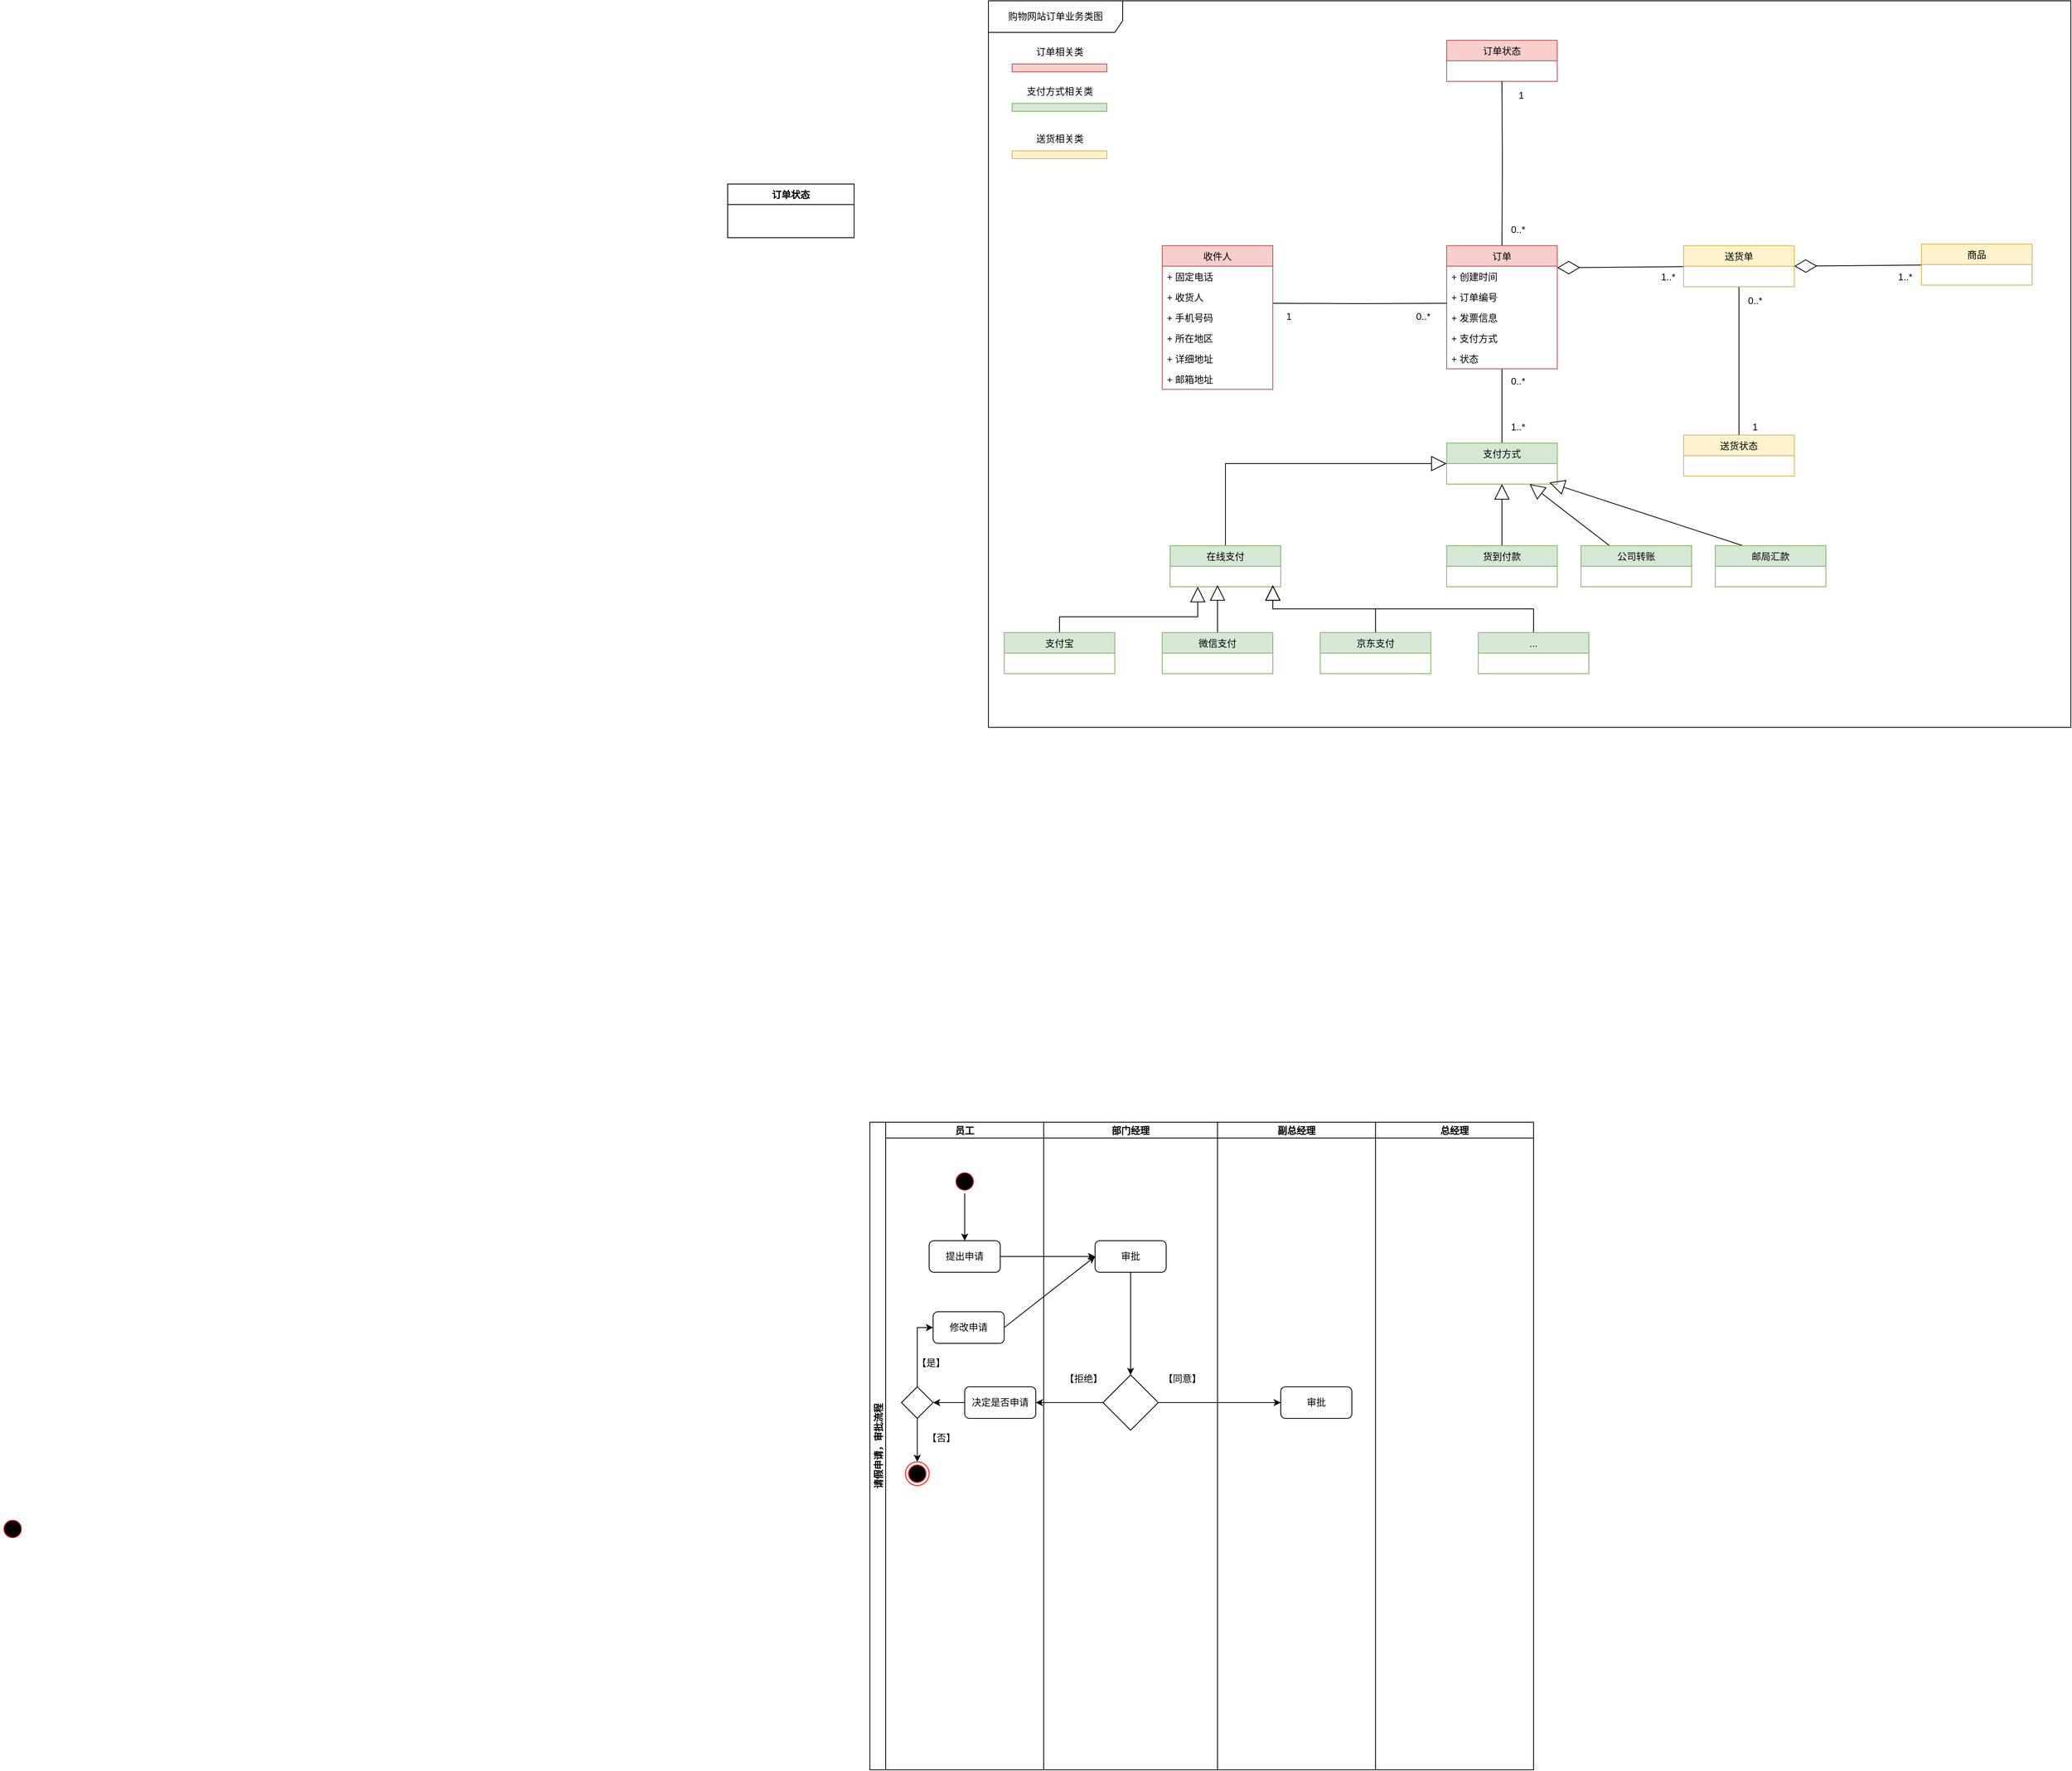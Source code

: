 <mxfile version="24.1.0" type="device">
  <diagram name="第 1 页" id="zRFeQZLbWUV8IuuXwQ8T">
    <mxGraphModel dx="3728" dy="1162" grid="1" gridSize="10" guides="1" tooltips="1" connect="1" arrows="1" fold="1" page="1" pageScale="1" pageWidth="827" pageHeight="1169" math="0" shadow="0">
      <root>
        <mxCell id="0" />
        <mxCell id="1" parent="0" />
        <mxCell id="hW-1sT3CEzoyaFXoh7Na-1" value="订单状态" style="swimlane;fontStyle=0;childLayout=stackLayout;horizontal=1;startSize=26;fillColor=#f8cecc;horizontalStack=0;resizeParent=1;resizeParentMax=0;resizeLast=0;collapsible=1;marginBottom=0;strokeColor=#b85450;" parent="1" vertex="1">
          <mxGeometry x="330" y="110" width="140" height="52" as="geometry">
            <mxRectangle x="330" y="110" width="80" height="26" as="alternateBounds" />
          </mxGeometry>
        </mxCell>
        <mxCell id="hW-1sT3CEzoyaFXoh7Na-2" style="edgeStyle=orthogonalEdgeStyle;rounded=0;orthogonalLoop=1;jettySize=auto;html=1;entryX=0.5;entryY=1;entryDx=0;entryDy=0;endArrow=none;endFill=0;" parent="1" target="hW-1sT3CEzoyaFXoh7Na-1" edge="1">
          <mxGeometry relative="1" as="geometry">
            <mxPoint x="400" y="370" as="sourcePoint" />
          </mxGeometry>
        </mxCell>
        <mxCell id="hW-1sT3CEzoyaFXoh7Na-3" value="0..*" style="text;html=1;align=center;verticalAlign=middle;resizable=0;points=[];autosize=1;" parent="1" vertex="1">
          <mxGeometry x="405" y="340" width="30" height="20" as="geometry" />
        </mxCell>
        <mxCell id="hW-1sT3CEzoyaFXoh7Na-4" value="1" style="text;html=1;align=center;verticalAlign=middle;resizable=0;points=[];autosize=1;" parent="1" vertex="1">
          <mxGeometry x="414" y="170" width="20" height="20" as="geometry" />
        </mxCell>
        <mxCell id="hW-1sT3CEzoyaFXoh7Na-5" value="1" style="text;html=1;align=center;verticalAlign=middle;resizable=0;points=[];autosize=1;" parent="1" vertex="1">
          <mxGeometry x="120" y="450" width="20" height="20" as="geometry" />
        </mxCell>
        <mxCell id="hW-1sT3CEzoyaFXoh7Na-6" value="0..*" style="text;html=1;align=center;verticalAlign=middle;resizable=0;points=[];autosize=1;" parent="1" vertex="1">
          <mxGeometry x="285" y="450" width="30" height="20" as="geometry" />
        </mxCell>
        <mxCell id="hW-1sT3CEzoyaFXoh7Na-7" style="edgeStyle=none;rounded=0;orthogonalLoop=1;jettySize=auto;html=1;startArrow=none;startFill=0;startSize=20;endArrow=none;endFill=0;endSize=26;" parent="1" source="hW-1sT3CEzoyaFXoh7Na-8" target="hW-1sT3CEzoyaFXoh7Na-32" edge="1">
          <mxGeometry relative="1" as="geometry" />
        </mxCell>
        <mxCell id="hW-1sT3CEzoyaFXoh7Na-8" value="订单" style="swimlane;fontStyle=0;childLayout=stackLayout;horizontal=1;startSize=26;fillColor=#f8cecc;horizontalStack=0;resizeParent=1;resizeParentMax=0;resizeLast=0;collapsible=1;marginBottom=0;strokeColor=#b85450;" parent="1" vertex="1">
          <mxGeometry x="330" y="370" width="140" height="156" as="geometry" />
        </mxCell>
        <mxCell id="hW-1sT3CEzoyaFXoh7Na-9" value="+ 创建时间" style="text;strokeColor=none;fillColor=none;align=left;verticalAlign=top;spacingLeft=4;spacingRight=4;overflow=hidden;rotatable=0;points=[[0,0.5],[1,0.5]];portConstraint=eastwest;" parent="hW-1sT3CEzoyaFXoh7Na-8" vertex="1">
          <mxGeometry y="26" width="140" height="26" as="geometry" />
        </mxCell>
        <mxCell id="hW-1sT3CEzoyaFXoh7Na-10" value="+ 订单编号" style="text;strokeColor=none;fillColor=none;align=left;verticalAlign=top;spacingLeft=4;spacingRight=4;overflow=hidden;rotatable=0;points=[[0,0.5],[1,0.5]];portConstraint=eastwest;" parent="hW-1sT3CEzoyaFXoh7Na-8" vertex="1">
          <mxGeometry y="52" width="140" height="26" as="geometry" />
        </mxCell>
        <mxCell id="hW-1sT3CEzoyaFXoh7Na-11" value="+ 发票信息" style="text;strokeColor=none;fillColor=none;align=left;verticalAlign=top;spacingLeft=4;spacingRight=4;overflow=hidden;rotatable=0;points=[[0,0.5],[1,0.5]];portConstraint=eastwest;" parent="hW-1sT3CEzoyaFXoh7Na-8" vertex="1">
          <mxGeometry y="78" width="140" height="26" as="geometry" />
        </mxCell>
        <mxCell id="hW-1sT3CEzoyaFXoh7Na-12" value="+ 支付方式" style="text;strokeColor=none;fillColor=none;align=left;verticalAlign=top;spacingLeft=4;spacingRight=4;overflow=hidden;rotatable=0;points=[[0,0.5],[1,0.5]];portConstraint=eastwest;" parent="hW-1sT3CEzoyaFXoh7Na-8" vertex="1">
          <mxGeometry y="104" width="140" height="26" as="geometry" />
        </mxCell>
        <mxCell id="hW-1sT3CEzoyaFXoh7Na-13" value="+ 状态" style="text;strokeColor=none;fillColor=none;align=left;verticalAlign=top;spacingLeft=4;spacingRight=4;overflow=hidden;rotatable=0;points=[[0,0.5],[1,0.5]];portConstraint=eastwest;" parent="hW-1sT3CEzoyaFXoh7Na-8" vertex="1">
          <mxGeometry y="130" width="140" height="26" as="geometry" />
        </mxCell>
        <mxCell id="hW-1sT3CEzoyaFXoh7Na-14" style="edgeStyle=orthogonalEdgeStyle;rounded=0;orthogonalLoop=1;jettySize=auto;html=1;entryX=0;entryY=0.808;entryDx=0;entryDy=0;entryPerimeter=0;endArrow=none;endFill=0;" parent="1" target="hW-1sT3CEzoyaFXoh7Na-10" edge="1">
          <mxGeometry relative="1" as="geometry">
            <mxPoint x="110" y="443.008" as="sourcePoint" />
          </mxGeometry>
        </mxCell>
        <mxCell id="hW-1sT3CEzoyaFXoh7Na-15" value="收件人" style="swimlane;fontStyle=0;childLayout=stackLayout;horizontal=1;startSize=26;fillColor=#f8cecc;horizontalStack=0;resizeParent=1;resizeParentMax=0;resizeLast=0;collapsible=1;marginBottom=0;strokeColor=#b85450;" parent="1" vertex="1">
          <mxGeometry x="-30" y="370" width="140" height="182" as="geometry" />
        </mxCell>
        <mxCell id="hW-1sT3CEzoyaFXoh7Na-16" value="+ 固定电话" style="text;strokeColor=none;fillColor=none;align=left;verticalAlign=top;spacingLeft=4;spacingRight=4;overflow=hidden;rotatable=0;points=[[0,0.5],[1,0.5]];portConstraint=eastwest;" parent="hW-1sT3CEzoyaFXoh7Na-15" vertex="1">
          <mxGeometry y="26" width="140" height="26" as="geometry" />
        </mxCell>
        <mxCell id="hW-1sT3CEzoyaFXoh7Na-17" value="+ 收货人" style="text;strokeColor=none;fillColor=none;align=left;verticalAlign=top;spacingLeft=4;spacingRight=4;overflow=hidden;rotatable=0;points=[[0,0.5],[1,0.5]];portConstraint=eastwest;" parent="hW-1sT3CEzoyaFXoh7Na-15" vertex="1">
          <mxGeometry y="52" width="140" height="26" as="geometry" />
        </mxCell>
        <mxCell id="hW-1sT3CEzoyaFXoh7Na-18" value="+ 手机号码" style="text;strokeColor=none;fillColor=none;align=left;verticalAlign=top;spacingLeft=4;spacingRight=4;overflow=hidden;rotatable=0;points=[[0,0.5],[1,0.5]];portConstraint=eastwest;" parent="hW-1sT3CEzoyaFXoh7Na-15" vertex="1">
          <mxGeometry y="78" width="140" height="26" as="geometry" />
        </mxCell>
        <mxCell id="hW-1sT3CEzoyaFXoh7Na-19" value="+ 所在地区" style="text;strokeColor=none;fillColor=none;align=left;verticalAlign=top;spacingLeft=4;spacingRight=4;overflow=hidden;rotatable=0;points=[[0,0.5],[1,0.5]];portConstraint=eastwest;" parent="hW-1sT3CEzoyaFXoh7Na-15" vertex="1">
          <mxGeometry y="104" width="140" height="26" as="geometry" />
        </mxCell>
        <mxCell id="hW-1sT3CEzoyaFXoh7Na-20" value="+ 详细地址" style="text;strokeColor=none;fillColor=none;align=left;verticalAlign=top;spacingLeft=4;spacingRight=4;overflow=hidden;rotatable=0;points=[[0,0.5],[1,0.5]];portConstraint=eastwest;" parent="hW-1sT3CEzoyaFXoh7Na-15" vertex="1">
          <mxGeometry y="130" width="140" height="26" as="geometry" />
        </mxCell>
        <mxCell id="hW-1sT3CEzoyaFXoh7Na-21" value="+ 邮箱地址" style="text;strokeColor=none;fillColor=none;align=left;verticalAlign=top;spacingLeft=4;spacingRight=4;overflow=hidden;rotatable=0;points=[[0,0.5],[1,0.5]];portConstraint=eastwest;" parent="hW-1sT3CEzoyaFXoh7Na-15" vertex="1">
          <mxGeometry y="156" width="140" height="26" as="geometry" />
        </mxCell>
        <mxCell id="hW-1sT3CEzoyaFXoh7Na-22" style="edgeStyle=none;rounded=0;orthogonalLoop=1;jettySize=auto;html=1;entryX=1;entryY=0.077;entryDx=0;entryDy=0;entryPerimeter=0;startArrow=none;startFill=0;startSize=20;endArrow=diamondThin;endFill=0;endSize=26;" parent="1" source="hW-1sT3CEzoyaFXoh7Na-24" target="hW-1sT3CEzoyaFXoh7Na-9" edge="1">
          <mxGeometry relative="1" as="geometry" />
        </mxCell>
        <mxCell id="hW-1sT3CEzoyaFXoh7Na-23" style="edgeStyle=none;rounded=0;orthogonalLoop=1;jettySize=auto;html=1;startArrow=none;startFill=0;startSize=20;endArrow=none;endFill=0;endSize=26;" parent="1" source="hW-1sT3CEzoyaFXoh7Na-24" target="hW-1sT3CEzoyaFXoh7Na-29" edge="1">
          <mxGeometry relative="1" as="geometry" />
        </mxCell>
        <mxCell id="hW-1sT3CEzoyaFXoh7Na-24" value="送货单" style="swimlane;fontStyle=0;childLayout=stackLayout;horizontal=1;startSize=26;fillColor=#fff2cc;horizontalStack=0;resizeParent=1;resizeParentMax=0;resizeLast=0;collapsible=1;marginBottom=0;strokeColor=#d6b656;" parent="1" vertex="1">
          <mxGeometry x="630" y="370" width="140" height="52" as="geometry" />
        </mxCell>
        <mxCell id="hW-1sT3CEzoyaFXoh7Na-25" value="1..*" style="text;html=1;align=center;verticalAlign=middle;resizable=0;points=[];autosize=1;" parent="1" vertex="1">
          <mxGeometry x="595" y="400" width="30" height="20" as="geometry" />
        </mxCell>
        <mxCell id="hW-1sT3CEzoyaFXoh7Na-26" style="rounded=0;orthogonalLoop=1;jettySize=auto;html=1;entryX=0.993;entryY=0.077;entryDx=0;entryDy=0;entryPerimeter=0;endArrow=diamondThin;endFill=0;endSize=26;startSize=20;" parent="1" source="hW-1sT3CEzoyaFXoh7Na-27" edge="1">
          <mxGeometry relative="1" as="geometry">
            <mxPoint x="770" y="396.002" as="targetPoint" />
          </mxGeometry>
        </mxCell>
        <mxCell id="hW-1sT3CEzoyaFXoh7Na-27" value="商品" style="swimlane;fontStyle=0;childLayout=stackLayout;horizontal=1;startSize=26;fillColor=#fff2cc;horizontalStack=0;resizeParent=1;resizeParentMax=0;resizeLast=0;collapsible=1;marginBottom=0;strokeColor=#d6b656;" parent="1" vertex="1">
          <mxGeometry x="930.98" y="368" width="140" height="52" as="geometry" />
        </mxCell>
        <mxCell id="hW-1sT3CEzoyaFXoh7Na-28" value="1..*" style="text;html=1;align=center;verticalAlign=middle;resizable=0;points=[];autosize=1;" parent="1" vertex="1">
          <mxGeometry x="895" y="400" width="30" height="20" as="geometry" />
        </mxCell>
        <mxCell id="hW-1sT3CEzoyaFXoh7Na-29" value="送货状态" style="swimlane;fontStyle=0;childLayout=stackLayout;horizontal=1;startSize=26;fillColor=#fff2cc;horizontalStack=0;resizeParent=1;resizeParentMax=0;resizeLast=0;collapsible=1;marginBottom=0;strokeColor=#d6b656;" parent="1" vertex="1">
          <mxGeometry x="630" y="610" width="140" height="52" as="geometry" />
        </mxCell>
        <mxCell id="hW-1sT3CEzoyaFXoh7Na-30" value="0..*" style="text;html=1;align=center;verticalAlign=middle;resizable=0;points=[];autosize=1;" parent="1" vertex="1">
          <mxGeometry x="705" y="430" width="30" height="20" as="geometry" />
        </mxCell>
        <mxCell id="hW-1sT3CEzoyaFXoh7Na-31" value="1" style="text;html=1;align=center;verticalAlign=middle;resizable=0;points=[];autosize=1;" parent="1" vertex="1">
          <mxGeometry x="710" y="590" width="20" height="20" as="geometry" />
        </mxCell>
        <mxCell id="hW-1sT3CEzoyaFXoh7Na-32" value="支付方式" style="swimlane;fontStyle=0;childLayout=stackLayout;horizontal=1;startSize=26;fillColor=#d5e8d4;horizontalStack=0;resizeParent=1;resizeParentMax=0;resizeLast=0;collapsible=1;marginBottom=0;strokeColor=#82b366;" parent="1" vertex="1">
          <mxGeometry x="330" y="620" width="140" height="52" as="geometry" />
        </mxCell>
        <mxCell id="hW-1sT3CEzoyaFXoh7Na-33" value="0..*" style="text;html=1;align=center;verticalAlign=middle;resizable=0;points=[];autosize=1;" parent="1" vertex="1">
          <mxGeometry x="405" y="532" width="30" height="20" as="geometry" />
        </mxCell>
        <mxCell id="hW-1sT3CEzoyaFXoh7Na-34" value="1..*" style="text;html=1;align=center;verticalAlign=middle;resizable=0;points=[];autosize=1;" parent="1" vertex="1">
          <mxGeometry x="405" y="590" width="30" height="20" as="geometry" />
        </mxCell>
        <mxCell id="hW-1sT3CEzoyaFXoh7Na-35" style="edgeStyle=none;rounded=0;orthogonalLoop=1;jettySize=auto;html=1;entryX=0.5;entryY=1;entryDx=0;entryDy=0;startArrow=none;startFill=0;startSize=20;endArrow=block;endFill=0;endSize=17;" parent="1" source="hW-1sT3CEzoyaFXoh7Na-36" target="hW-1sT3CEzoyaFXoh7Na-32" edge="1">
          <mxGeometry relative="1" as="geometry" />
        </mxCell>
        <mxCell id="hW-1sT3CEzoyaFXoh7Na-36" value="货到付款" style="swimlane;fontStyle=0;childLayout=stackLayout;horizontal=1;startSize=26;fillColor=#d5e8d4;horizontalStack=0;resizeParent=1;resizeParentMax=0;resizeLast=0;collapsible=1;marginBottom=0;strokeColor=#82b366;" parent="1" vertex="1">
          <mxGeometry x="330" y="750" width="140" height="52" as="geometry" />
        </mxCell>
        <mxCell id="hW-1sT3CEzoyaFXoh7Na-37" style="edgeStyle=none;rounded=0;orthogonalLoop=1;jettySize=auto;html=1;entryX=0.75;entryY=1;entryDx=0;entryDy=0;startArrow=none;startFill=0;startSize=20;endArrow=block;endFill=0;endSize=17;" parent="1" source="hW-1sT3CEzoyaFXoh7Na-38" target="hW-1sT3CEzoyaFXoh7Na-32" edge="1">
          <mxGeometry relative="1" as="geometry" />
        </mxCell>
        <mxCell id="hW-1sT3CEzoyaFXoh7Na-38" value="公司转账" style="swimlane;fontStyle=0;childLayout=stackLayout;horizontal=1;startSize=26;fillColor=#d5e8d4;horizontalStack=0;resizeParent=1;resizeParentMax=0;resizeLast=0;collapsible=1;marginBottom=0;strokeColor=#82b366;" parent="1" vertex="1">
          <mxGeometry x="500" y="750" width="140" height="52" as="geometry" />
        </mxCell>
        <mxCell id="hW-1sT3CEzoyaFXoh7Na-39" style="edgeStyle=none;rounded=0;orthogonalLoop=1;jettySize=auto;html=1;exitX=0.25;exitY=0;exitDx=0;exitDy=0;startArrow=none;startFill=0;startSize=20;endArrow=block;endFill=0;endSize=17;" parent="1" source="hW-1sT3CEzoyaFXoh7Na-40" edge="1">
          <mxGeometry relative="1" as="geometry">
            <mxPoint x="460" y="670" as="targetPoint" />
          </mxGeometry>
        </mxCell>
        <mxCell id="hW-1sT3CEzoyaFXoh7Na-40" value="邮局汇款" style="swimlane;fontStyle=0;childLayout=stackLayout;horizontal=1;startSize=26;fillColor=#d5e8d4;horizontalStack=0;resizeParent=1;resizeParentMax=0;resizeLast=0;collapsible=1;marginBottom=0;strokeColor=#82b366;" parent="1" vertex="1">
          <mxGeometry x="670" y="750" width="140" height="52" as="geometry" />
        </mxCell>
        <mxCell id="hW-1sT3CEzoyaFXoh7Na-41" style="edgeStyle=orthogonalEdgeStyle;rounded=0;orthogonalLoop=1;jettySize=auto;html=1;entryX=0;entryY=0.5;entryDx=0;entryDy=0;startArrow=none;startFill=0;startSize=20;endArrow=block;endFill=0;endSize=17;exitX=0.5;exitY=0;exitDx=0;exitDy=0;" parent="1" source="hW-1sT3CEzoyaFXoh7Na-42" target="hW-1sT3CEzoyaFXoh7Na-32" edge="1">
          <mxGeometry relative="1" as="geometry" />
        </mxCell>
        <mxCell id="hW-1sT3CEzoyaFXoh7Na-42" value="在线支付" style="swimlane;fontStyle=0;childLayout=stackLayout;horizontal=1;startSize=26;fillColor=#d5e8d4;horizontalStack=0;resizeParent=1;resizeParentMax=0;resizeLast=0;collapsible=1;marginBottom=0;strokeColor=#82b366;" parent="1" vertex="1">
          <mxGeometry x="-20" y="750" width="140" height="52" as="geometry" />
        </mxCell>
        <mxCell id="hW-1sT3CEzoyaFXoh7Na-43" style="edgeStyle=orthogonalEdgeStyle;rounded=0;orthogonalLoop=1;jettySize=auto;html=1;entryX=0.25;entryY=1;entryDx=0;entryDy=0;startArrow=none;startFill=0;startSize=20;endArrow=block;endFill=0;endSize=17;" parent="1" source="hW-1sT3CEzoyaFXoh7Na-44" target="hW-1sT3CEzoyaFXoh7Na-42" edge="1">
          <mxGeometry relative="1" as="geometry">
            <Array as="points">
              <mxPoint x="-160" y="840" />
              <mxPoint x="15" y="840" />
            </Array>
          </mxGeometry>
        </mxCell>
        <mxCell id="hW-1sT3CEzoyaFXoh7Na-44" value="支付宝" style="swimlane;fontStyle=0;childLayout=stackLayout;horizontal=1;startSize=26;fillColor=#d5e8d4;horizontalStack=0;resizeParent=1;resizeParentMax=0;resizeLast=0;collapsible=1;marginBottom=0;strokeColor=#82b366;" parent="1" vertex="1">
          <mxGeometry x="-230" y="860" width="140" height="52" as="geometry" />
        </mxCell>
        <mxCell id="hW-1sT3CEzoyaFXoh7Na-45" style="edgeStyle=orthogonalEdgeStyle;rounded=0;orthogonalLoop=1;jettySize=auto;html=1;startArrow=none;startFill=0;startSize=20;endArrow=block;endFill=0;endSize=17;" parent="1" source="hW-1sT3CEzoyaFXoh7Na-46" edge="1">
          <mxGeometry relative="1" as="geometry">
            <mxPoint x="40" y="800" as="targetPoint" />
          </mxGeometry>
        </mxCell>
        <mxCell id="hW-1sT3CEzoyaFXoh7Na-46" value="微信支付" style="swimlane;fontStyle=0;childLayout=stackLayout;horizontal=1;startSize=26;fillColor=#d5e8d4;horizontalStack=0;resizeParent=1;resizeParentMax=0;resizeLast=0;collapsible=1;marginBottom=0;strokeColor=#82b366;" parent="1" vertex="1">
          <mxGeometry x="-30" y="860" width="140" height="52" as="geometry" />
        </mxCell>
        <mxCell id="hW-1sT3CEzoyaFXoh7Na-47" style="edgeStyle=orthogonalEdgeStyle;rounded=0;orthogonalLoop=1;jettySize=auto;html=1;startArrow=none;startFill=0;startSize=20;endArrow=block;endFill=0;endSize=17;" parent="1" source="hW-1sT3CEzoyaFXoh7Na-48" edge="1">
          <mxGeometry relative="1" as="geometry">
            <mxPoint x="110" y="800" as="targetPoint" />
            <Array as="points">
              <mxPoint x="440" y="830" />
              <mxPoint x="110" y="830" />
            </Array>
          </mxGeometry>
        </mxCell>
        <mxCell id="hW-1sT3CEzoyaFXoh7Na-48" value="..." style="swimlane;fontStyle=0;childLayout=stackLayout;horizontal=1;startSize=26;fillColor=#d5e8d4;horizontalStack=0;resizeParent=1;resizeParentMax=0;resizeLast=0;collapsible=1;marginBottom=0;strokeColor=#82b366;" parent="1" vertex="1">
          <mxGeometry x="370" y="860" width="140" height="52" as="geometry" />
        </mxCell>
        <mxCell id="hW-1sT3CEzoyaFXoh7Na-49" style="edgeStyle=orthogonalEdgeStyle;rounded=0;orthogonalLoop=1;jettySize=auto;html=1;startArrow=none;startFill=0;startSize=20;endArrow=block;endFill=0;endSize=17;" parent="1" source="hW-1sT3CEzoyaFXoh7Na-50" edge="1">
          <mxGeometry relative="1" as="geometry">
            <mxPoint x="110" y="800" as="targetPoint" />
            <Array as="points">
              <mxPoint x="240" y="830" />
              <mxPoint x="110" y="830" />
            </Array>
          </mxGeometry>
        </mxCell>
        <mxCell id="hW-1sT3CEzoyaFXoh7Na-50" value="京东支付" style="swimlane;fontStyle=0;childLayout=stackLayout;horizontal=1;startSize=26;fillColor=#d5e8d4;horizontalStack=0;resizeParent=1;resizeParentMax=0;resizeLast=0;collapsible=1;marginBottom=0;strokeColor=#82b366;" parent="1" vertex="1">
          <mxGeometry x="170" y="860" width="140" height="52" as="geometry" />
        </mxCell>
        <mxCell id="hW-1sT3CEzoyaFXoh7Na-53" value="" style="rounded=0;whiteSpace=wrap;html=1;fillColor=#f8cecc;strokeColor=#b85450;" parent="1" vertex="1">
          <mxGeometry x="-220" y="140" width="120" height="10" as="geometry" />
        </mxCell>
        <mxCell id="hW-1sT3CEzoyaFXoh7Na-54" value="订单相关类" style="text;html=1;align=center;verticalAlign=middle;resizable=0;points=[];autosize=1;strokeColor=none;fillColor=none;" parent="1" vertex="1">
          <mxGeometry x="-200" y="110" width="80" height="30" as="geometry" />
        </mxCell>
        <mxCell id="hW-1sT3CEzoyaFXoh7Na-55" value="" style="rounded=0;whiteSpace=wrap;html=1;fillColor=#d5e8d4;strokeColor=#82b366;" parent="1" vertex="1">
          <mxGeometry x="-220" y="190" width="120" height="10" as="geometry" />
        </mxCell>
        <mxCell id="hW-1sT3CEzoyaFXoh7Na-56" value="支付方式相关类" style="text;html=1;align=center;verticalAlign=middle;resizable=0;points=[];autosize=1;strokeColor=none;fillColor=none;" parent="1" vertex="1">
          <mxGeometry x="-215" y="160" width="110" height="30" as="geometry" />
        </mxCell>
        <mxCell id="hW-1sT3CEzoyaFXoh7Na-57" value="" style="rounded=0;whiteSpace=wrap;html=1;fillColor=#fff2cc;strokeColor=#d6b656;" parent="1" vertex="1">
          <mxGeometry x="-220" y="250" width="120" height="10" as="geometry" />
        </mxCell>
        <mxCell id="hW-1sT3CEzoyaFXoh7Na-58" value="送货相关类" style="text;html=1;align=center;verticalAlign=middle;resizable=0;points=[];autosize=1;strokeColor=none;fillColor=none;" parent="1" vertex="1">
          <mxGeometry x="-200" y="220" width="80" height="30" as="geometry" />
        </mxCell>
        <mxCell id="hW-1sT3CEzoyaFXoh7Na-59" value="购物网站订单业务类图" style="shape=umlFrame;whiteSpace=wrap;html=1;pointerEvents=0;width=170;height=40;" parent="1" vertex="1">
          <mxGeometry x="-250" y="60" width="1370" height="920" as="geometry" />
        </mxCell>
        <mxCell id="WMJdWiDeaOOaA5LN9KcR-1" value="订单状态" style="swimlane;fontStyle=1;align=center;verticalAlign=top;childLayout=stackLayout;horizontal=1;startSize=26;horizontalStack=0;resizeParent=1;resizeParentMax=0;resizeLast=0;collapsible=1;marginBottom=0;whiteSpace=wrap;html=1;" vertex="1" parent="1">
          <mxGeometry x="-580" y="292" width="160" height="68" as="geometry">
            <mxRectangle x="-520" y="462" width="90" height="30" as="alternateBounds" />
          </mxGeometry>
        </mxCell>
        <mxCell id="WMJdWiDeaOOaA5LN9KcR-39" value="请假申请，审批流程" style="swimlane;childLayout=stackLayout;resizeParent=1;resizeParentMax=0;startSize=20;horizontal=0;horizontalStack=1;" vertex="1" parent="1">
          <mxGeometry x="-400" y="1480" width="840" height="820" as="geometry">
            <mxRectangle x="-40" y="1370" width="40" height="50" as="alternateBounds" />
          </mxGeometry>
        </mxCell>
        <mxCell id="WMJdWiDeaOOaA5LN9KcR-46" value="员工" style="swimlane;startSize=20;" vertex="1" parent="WMJdWiDeaOOaA5LN9KcR-39">
          <mxGeometry x="20" width="200" height="820" as="geometry">
            <mxRectangle x="-120" y="1370" width="80" height="30" as="alternateBounds" />
          </mxGeometry>
        </mxCell>
        <mxCell id="WMJdWiDeaOOaA5LN9KcR-63" style="edgeStyle=none;rounded=0;orthogonalLoop=1;jettySize=auto;html=1;exitX=0.5;exitY=1;exitDx=0;exitDy=0;" edge="1" parent="WMJdWiDeaOOaA5LN9KcR-46" source="WMJdWiDeaOOaA5LN9KcR-57" target="WMJdWiDeaOOaA5LN9KcR-60">
          <mxGeometry relative="1" as="geometry" />
        </mxCell>
        <mxCell id="WMJdWiDeaOOaA5LN9KcR-57" value="" style="ellipse;html=1;shape=startState;fillColor=#000000;strokeColor=#ff0000;" vertex="1" parent="WMJdWiDeaOOaA5LN9KcR-46">
          <mxGeometry x="85" y="60" width="30" height="30" as="geometry" />
        </mxCell>
        <mxCell id="WMJdWiDeaOOaA5LN9KcR-60" value="提出申请" style="rounded=1;whiteSpace=wrap;html=1;" vertex="1" parent="WMJdWiDeaOOaA5LN9KcR-46">
          <mxGeometry x="55" y="150" width="90" height="40" as="geometry" />
        </mxCell>
        <mxCell id="WMJdWiDeaOOaA5LN9KcR-90" style="edgeStyle=none;rounded=0;orthogonalLoop=1;jettySize=auto;html=1;exitX=0;exitY=0.5;exitDx=0;exitDy=0;entryX=1;entryY=0.5;entryDx=0;entryDy=0;" edge="1" parent="WMJdWiDeaOOaA5LN9KcR-46" source="WMJdWiDeaOOaA5LN9KcR-83" target="WMJdWiDeaOOaA5LN9KcR-89">
          <mxGeometry relative="1" as="geometry" />
        </mxCell>
        <mxCell id="WMJdWiDeaOOaA5LN9KcR-83" value="决定是否申请" style="rounded=1;whiteSpace=wrap;html=1;" vertex="1" parent="WMJdWiDeaOOaA5LN9KcR-46">
          <mxGeometry x="100" y="335" width="90" height="40" as="geometry" />
        </mxCell>
        <mxCell id="WMJdWiDeaOOaA5LN9KcR-94" style="edgeStyle=none;rounded=0;orthogonalLoop=1;jettySize=auto;html=1;exitX=0.5;exitY=0;exitDx=0;exitDy=0;entryX=0;entryY=0.5;entryDx=0;entryDy=0;" edge="1" parent="WMJdWiDeaOOaA5LN9KcR-46" source="WMJdWiDeaOOaA5LN9KcR-89" target="WMJdWiDeaOOaA5LN9KcR-91">
          <mxGeometry relative="1" as="geometry">
            <Array as="points">
              <mxPoint x="40" y="280" />
              <mxPoint x="40" y="260" />
            </Array>
          </mxGeometry>
        </mxCell>
        <mxCell id="WMJdWiDeaOOaA5LN9KcR-98" style="edgeStyle=none;rounded=0;orthogonalLoop=1;jettySize=auto;html=1;exitX=0.5;exitY=1;exitDx=0;exitDy=0;entryX=0.5;entryY=0;entryDx=0;entryDy=0;" edge="1" parent="WMJdWiDeaOOaA5LN9KcR-46" source="WMJdWiDeaOOaA5LN9KcR-89" target="WMJdWiDeaOOaA5LN9KcR-97">
          <mxGeometry relative="1" as="geometry" />
        </mxCell>
        <mxCell id="WMJdWiDeaOOaA5LN9KcR-89" value="" style="rhombus;whiteSpace=wrap;html=1;" vertex="1" parent="WMJdWiDeaOOaA5LN9KcR-46">
          <mxGeometry x="20" y="335" width="40" height="40" as="geometry" />
        </mxCell>
        <mxCell id="WMJdWiDeaOOaA5LN9KcR-91" value="修改申请" style="rounded=1;whiteSpace=wrap;html=1;" vertex="1" parent="WMJdWiDeaOOaA5LN9KcR-46">
          <mxGeometry x="60" y="240" width="90" height="40" as="geometry" />
        </mxCell>
        <mxCell id="WMJdWiDeaOOaA5LN9KcR-97" value="" style="ellipse;html=1;shape=endState;fillColor=#000000;strokeColor=#ff0000;" vertex="1" parent="WMJdWiDeaOOaA5LN9KcR-46">
          <mxGeometry x="25" y="430" width="30" height="30" as="geometry" />
        </mxCell>
        <mxCell id="WMJdWiDeaOOaA5LN9KcR-100" value="【否】" style="text;html=1;align=center;verticalAlign=middle;resizable=0;points=[];autosize=1;strokeColor=none;fillColor=none;" vertex="1" parent="WMJdWiDeaOOaA5LN9KcR-46">
          <mxGeometry x="40" y="385" width="60" height="30" as="geometry" />
        </mxCell>
        <mxCell id="WMJdWiDeaOOaA5LN9KcR-96" value="【是】" style="text;html=1;align=center;verticalAlign=middle;resizable=0;points=[];autosize=1;strokeColor=none;fillColor=none;" vertex="1" parent="WMJdWiDeaOOaA5LN9KcR-46">
          <mxGeometry x="27" y="290" width="60" height="30" as="geometry" />
        </mxCell>
        <mxCell id="WMJdWiDeaOOaA5LN9KcR-44" value="部门经理" style="swimlane;startSize=20;" vertex="1" parent="WMJdWiDeaOOaA5LN9KcR-39">
          <mxGeometry x="220" width="220" height="820" as="geometry" />
        </mxCell>
        <mxCell id="WMJdWiDeaOOaA5LN9KcR-65" value="" style="edgeStyle=none;rounded=0;orthogonalLoop=1;jettySize=auto;html=1;entryX=0.5;entryY=0;entryDx=0;entryDy=0;" edge="1" parent="WMJdWiDeaOOaA5LN9KcR-44" source="WMJdWiDeaOOaA5LN9KcR-61" target="WMJdWiDeaOOaA5LN9KcR-80">
          <mxGeometry relative="1" as="geometry">
            <mxPoint x="90" y="250" as="targetPoint" />
          </mxGeometry>
        </mxCell>
        <mxCell id="WMJdWiDeaOOaA5LN9KcR-61" value="审批" style="rounded=1;whiteSpace=wrap;html=1;" vertex="1" parent="WMJdWiDeaOOaA5LN9KcR-44">
          <mxGeometry x="65" y="150" width="90" height="40" as="geometry" />
        </mxCell>
        <mxCell id="WMJdWiDeaOOaA5LN9KcR-80" value="" style="rhombus;whiteSpace=wrap;html=1;" vertex="1" parent="WMJdWiDeaOOaA5LN9KcR-44">
          <mxGeometry x="75" y="320" width="70" height="70" as="geometry" />
        </mxCell>
        <mxCell id="WMJdWiDeaOOaA5LN9KcR-85" value="【拒绝】" style="text;html=1;align=center;verticalAlign=middle;resizable=0;points=[];autosize=1;strokeColor=none;fillColor=none;" vertex="1" parent="WMJdWiDeaOOaA5LN9KcR-44">
          <mxGeometry x="15" y="310" width="70" height="30" as="geometry" />
        </mxCell>
        <mxCell id="WMJdWiDeaOOaA5LN9KcR-86" value="【同意】" style="text;html=1;align=center;verticalAlign=middle;resizable=0;points=[];autosize=1;strokeColor=none;fillColor=none;" vertex="1" parent="WMJdWiDeaOOaA5LN9KcR-44">
          <mxGeometry x="140" y="310" width="70" height="30" as="geometry" />
        </mxCell>
        <mxCell id="WMJdWiDeaOOaA5LN9KcR-40" value="副总经理" style="swimlane;startSize=20;" vertex="1" parent="WMJdWiDeaOOaA5LN9KcR-39">
          <mxGeometry x="440" width="200" height="820" as="geometry">
            <mxRectangle x="20" width="40" height="480" as="alternateBounds" />
          </mxGeometry>
        </mxCell>
        <mxCell id="WMJdWiDeaOOaA5LN9KcR-87" value="审批" style="rounded=1;whiteSpace=wrap;html=1;" vertex="1" parent="WMJdWiDeaOOaA5LN9KcR-40">
          <mxGeometry x="80" y="335" width="90" height="40" as="geometry" />
        </mxCell>
        <mxCell id="WMJdWiDeaOOaA5LN9KcR-41" value="总经理" style="swimlane;startSize=20;" vertex="1" parent="WMJdWiDeaOOaA5LN9KcR-39">
          <mxGeometry x="640" width="200" height="820" as="geometry" />
        </mxCell>
        <mxCell id="WMJdWiDeaOOaA5LN9KcR-62" style="edgeStyle=none;rounded=0;orthogonalLoop=1;jettySize=auto;html=1;exitX=1;exitY=0.5;exitDx=0;exitDy=0;entryX=0;entryY=0.5;entryDx=0;entryDy=0;" edge="1" parent="WMJdWiDeaOOaA5LN9KcR-39" source="WMJdWiDeaOOaA5LN9KcR-60" target="WMJdWiDeaOOaA5LN9KcR-61">
          <mxGeometry relative="1" as="geometry" />
        </mxCell>
        <mxCell id="WMJdWiDeaOOaA5LN9KcR-84" style="edgeStyle=none;rounded=0;orthogonalLoop=1;jettySize=auto;html=1;exitX=0;exitY=0.5;exitDx=0;exitDy=0;entryX=1;entryY=0.5;entryDx=0;entryDy=0;" edge="1" parent="WMJdWiDeaOOaA5LN9KcR-39" source="WMJdWiDeaOOaA5LN9KcR-80" target="WMJdWiDeaOOaA5LN9KcR-83">
          <mxGeometry relative="1" as="geometry" />
        </mxCell>
        <mxCell id="WMJdWiDeaOOaA5LN9KcR-88" style="edgeStyle=none;rounded=0;orthogonalLoop=1;jettySize=auto;html=1;exitX=1;exitY=0.5;exitDx=0;exitDy=0;entryX=0;entryY=0.5;entryDx=0;entryDy=0;" edge="1" parent="WMJdWiDeaOOaA5LN9KcR-39" source="WMJdWiDeaOOaA5LN9KcR-80" target="WMJdWiDeaOOaA5LN9KcR-87">
          <mxGeometry relative="1" as="geometry" />
        </mxCell>
        <mxCell id="WMJdWiDeaOOaA5LN9KcR-101" style="edgeStyle=none;rounded=0;orthogonalLoop=1;jettySize=auto;html=1;exitX=1;exitY=0.5;exitDx=0;exitDy=0;entryX=0;entryY=0.5;entryDx=0;entryDy=0;" edge="1" parent="WMJdWiDeaOOaA5LN9KcR-39" source="WMJdWiDeaOOaA5LN9KcR-91" target="WMJdWiDeaOOaA5LN9KcR-61">
          <mxGeometry relative="1" as="geometry" />
        </mxCell>
        <mxCell id="WMJdWiDeaOOaA5LN9KcR-47" value="" style="ellipse;html=1;shape=startState;fillColor=#000000;strokeColor=#ff0000;" vertex="1" parent="1">
          <mxGeometry x="-1500" y="1980" width="30" height="30" as="geometry" />
        </mxCell>
      </root>
    </mxGraphModel>
  </diagram>
</mxfile>
